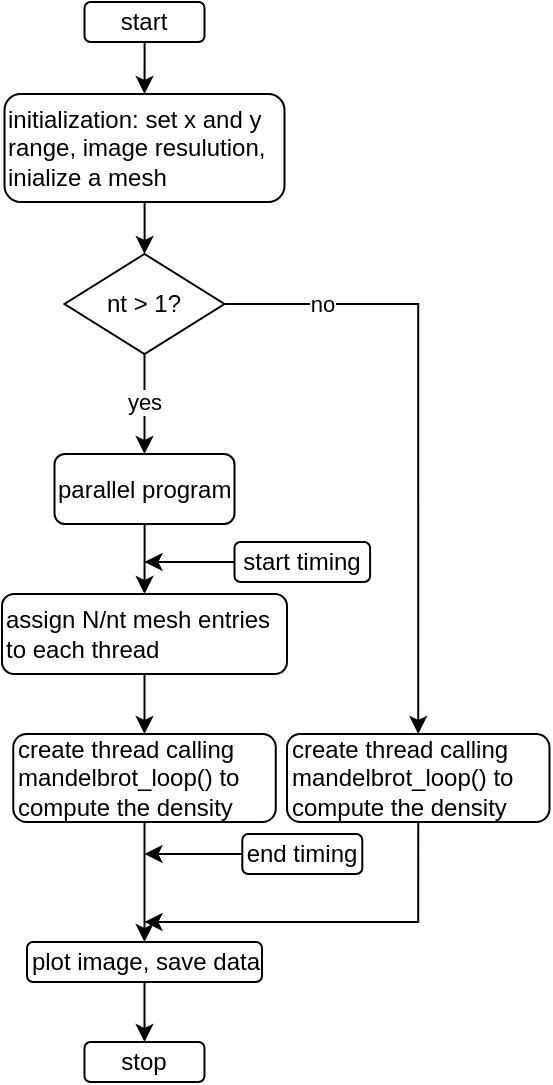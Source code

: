 <mxfile version="20.4.0" type="device"><diagram id="C5RBs43oDa-KdzZeNtuy" name="Page-1"><mxGraphModel dx="291" dy="1334" grid="1" gridSize="10" guides="1" tooltips="1" connect="1" arrows="1" fold="1" page="1" pageScale="1" pageWidth="827" pageHeight="1169" math="0" shadow="0"><root><mxCell id="WIyWlLk6GJQsqaUBKTNV-0"/><mxCell id="WIyWlLk6GJQsqaUBKTNV-1" parent="WIyWlLk6GJQsqaUBKTNV-0"/><mxCell id="HEy1hSbuqNCwl9VXHBg0-3" style="edgeStyle=orthogonalEdgeStyle;rounded=0;orthogonalLoop=1;jettySize=auto;html=1;align=left;" parent="WIyWlLk6GJQsqaUBKTNV-1" source="HEy1hSbuqNCwl9VXHBg0-4" edge="1"><mxGeometry relative="1" as="geometry"><mxPoint x="131.25" y="-974" as="targetPoint"/></mxGeometry></mxCell><mxCell id="HEy1hSbuqNCwl9VXHBg0-4" value="initialization: set x and y range, image resulution, inialize a mesh" style="rounded=1;whiteSpace=wrap;html=1;fontSize=12;glass=0;strokeWidth=1;shadow=0;align=left;" parent="WIyWlLk6GJQsqaUBKTNV-1" vertex="1"><mxGeometry x="61.25" y="-1054" width="140" height="54" as="geometry"/></mxCell><mxCell id="HEy1hSbuqNCwl9VXHBg0-5" value="yes" style="edgeStyle=orthogonalEdgeStyle;rounded=0;orthogonalLoop=1;jettySize=auto;html=1;entryX=0.5;entryY=0;entryDx=0;entryDy=0;fontFamily=Helvetica;" parent="WIyWlLk6GJQsqaUBKTNV-1" source="HEy1hSbuqNCwl9VXHBg0-6" target="HEy1hSbuqNCwl9VXHBg0-8" edge="1"><mxGeometry x="-0.04" relative="1" as="geometry"><mxPoint as="offset"/></mxGeometry></mxCell><mxCell id="HEy1hSbuqNCwl9VXHBg0-13" value="no" style="edgeStyle=orthogonalEdgeStyle;rounded=0;orthogonalLoop=1;jettySize=auto;html=1;exitX=1;exitY=0.5;exitDx=0;exitDy=0;entryX=0.5;entryY=0;entryDx=0;entryDy=0;" parent="WIyWlLk6GJQsqaUBKTNV-1" source="HEy1hSbuqNCwl9VXHBg0-6" target="HEy1hSbuqNCwl9VXHBg0-25" edge="1"><mxGeometry x="-0.687" relative="1" as="geometry"><mxPoint x="291.25" y="-732" as="targetPoint"/><mxPoint as="offset"/></mxGeometry></mxCell><mxCell id="HEy1hSbuqNCwl9VXHBg0-6" value="nt &amp;gt; 1?" style="rhombus;whiteSpace=wrap;html=1;align=center;" parent="WIyWlLk6GJQsqaUBKTNV-1" vertex="1"><mxGeometry x="91.25" y="-974" width="80" height="50" as="geometry"/></mxCell><mxCell id="HEy1hSbuqNCwl9VXHBg0-7" style="edgeStyle=orthogonalEdgeStyle;rounded=0;orthogonalLoop=1;jettySize=auto;html=1;entryX=0.5;entryY=0;entryDx=0;entryDy=0;" parent="WIyWlLk6GJQsqaUBKTNV-1" source="HEy1hSbuqNCwl9VXHBg0-8" target="HEy1hSbuqNCwl9VXHBg0-9" edge="1"><mxGeometry relative="1" as="geometry"/></mxCell><mxCell id="HEy1hSbuqNCwl9VXHBg0-8" value="parallel program" style="rounded=1;whiteSpace=wrap;html=1;align=left;" parent="WIyWlLk6GJQsqaUBKTNV-1" vertex="1"><mxGeometry x="86.25" y="-874" width="90" height="35" as="geometry"/></mxCell><mxCell id="HEy1hSbuqNCwl9VXHBg0-15" style="edgeStyle=orthogonalEdgeStyle;rounded=0;orthogonalLoop=1;jettySize=auto;html=1;entryX=0.5;entryY=0;entryDx=0;entryDy=0;" parent="WIyWlLk6GJQsqaUBKTNV-1" source="HEy1hSbuqNCwl9VXHBg0-9" target="HEy1hSbuqNCwl9VXHBg0-14" edge="1"><mxGeometry relative="1" as="geometry"/></mxCell><mxCell id="HEy1hSbuqNCwl9VXHBg0-9" value="assign N/nt mesh entries to each thread&amp;nbsp;" style="rounded=1;whiteSpace=wrap;html=1;align=left;" parent="WIyWlLk6GJQsqaUBKTNV-1" vertex="1"><mxGeometry x="60" y="-804" width="142.5" height="40" as="geometry"/></mxCell><mxCell id="HEy1hSbuqNCwl9VXHBg0-10" style="edgeStyle=orthogonalEdgeStyle;rounded=0;orthogonalLoop=1;jettySize=auto;html=1;entryX=0.5;entryY=0;entryDx=0;entryDy=0;fontFamily=Helvetica;" parent="WIyWlLk6GJQsqaUBKTNV-1" source="HEy1hSbuqNCwl9VXHBg0-11" target="HEy1hSbuqNCwl9VXHBg0-4" edge="1"><mxGeometry relative="1" as="geometry"/></mxCell><mxCell id="HEy1hSbuqNCwl9VXHBg0-11" value="start" style="rounded=1;whiteSpace=wrap;html=1;align=center;" parent="WIyWlLk6GJQsqaUBKTNV-1" vertex="1"><mxGeometry x="101.25" y="-1100" width="60" height="20" as="geometry"/></mxCell><mxCell id="HEy1hSbuqNCwl9VXHBg0-18" style="edgeStyle=orthogonalEdgeStyle;rounded=0;orthogonalLoop=1;jettySize=auto;html=1;entryX=0.5;entryY=0;entryDx=0;entryDy=0;" parent="WIyWlLk6GJQsqaUBKTNV-1" source="HEy1hSbuqNCwl9VXHBg0-14" target="HEy1hSbuqNCwl9VXHBg0-21" edge="1"><mxGeometry relative="1" as="geometry"><mxPoint x="131.26" y="-660" as="targetPoint"/></mxGeometry></mxCell><mxCell id="HEy1hSbuqNCwl9VXHBg0-14" value="create thread calling mandelbrot_loop() to compute the density" style="rounded=1;whiteSpace=wrap;html=1;align=left;" parent="WIyWlLk6GJQsqaUBKTNV-1" vertex="1"><mxGeometry x="65.63" y="-734" width="131.25" height="44" as="geometry"/></mxCell><mxCell id="HEy1hSbuqNCwl9VXHBg0-19" value="stop" style="rounded=1;whiteSpace=wrap;html=1;align=center;" parent="WIyWlLk6GJQsqaUBKTNV-1" vertex="1"><mxGeometry x="101.24" y="-580" width="60" height="20" as="geometry"/></mxCell><mxCell id="HEy1hSbuqNCwl9VXHBg0-32" style="edgeStyle=orthogonalEdgeStyle;rounded=0;orthogonalLoop=1;jettySize=auto;html=1;entryX=0.5;entryY=0;entryDx=0;entryDy=0;" parent="WIyWlLk6GJQsqaUBKTNV-1" source="HEy1hSbuqNCwl9VXHBg0-21" target="HEy1hSbuqNCwl9VXHBg0-19" edge="1"><mxGeometry relative="1" as="geometry"/></mxCell><mxCell id="HEy1hSbuqNCwl9VXHBg0-21" value="plot image, save data" style="rounded=1;whiteSpace=wrap;html=1;fontFamily=Helvetica;" parent="WIyWlLk6GJQsqaUBKTNV-1" vertex="1"><mxGeometry x="72.5" y="-630" width="117.5" height="20" as="geometry"/></mxCell><mxCell id="HEy1hSbuqNCwl9VXHBg0-25" value="create thread calling mandelbrot_loop() to compute the density" style="rounded=1;whiteSpace=wrap;html=1;align=left;" parent="WIyWlLk6GJQsqaUBKTNV-1" vertex="1"><mxGeometry x="202.5" y="-734" width="131.25" height="44" as="geometry"/></mxCell><mxCell id="HEy1hSbuqNCwl9VXHBg0-39" style="edgeStyle=orthogonalEdgeStyle;rounded=0;orthogonalLoop=1;jettySize=auto;html=1;" parent="WIyWlLk6GJQsqaUBKTNV-1" source="HEy1hSbuqNCwl9VXHBg0-38" edge="1"><mxGeometry relative="1" as="geometry"><mxPoint x="131.25" y="-820" as="targetPoint"/></mxGeometry></mxCell><mxCell id="HEy1hSbuqNCwl9VXHBg0-38" value="start timing" style="rounded=1;whiteSpace=wrap;html=1;" parent="WIyWlLk6GJQsqaUBKTNV-1" vertex="1"><mxGeometry x="176.25" y="-830" width="67.8" height="20" as="geometry"/></mxCell><mxCell id="HEy1hSbuqNCwl9VXHBg0-43" style="edgeStyle=orthogonalEdgeStyle;rounded=0;orthogonalLoop=1;jettySize=auto;html=1;" parent="WIyWlLk6GJQsqaUBKTNV-1" source="HEy1hSbuqNCwl9VXHBg0-41" edge="1"><mxGeometry relative="1" as="geometry"><mxPoint x="131.25" y="-674" as="targetPoint"/></mxGeometry></mxCell><mxCell id="HEy1hSbuqNCwl9VXHBg0-41" value="end timing" style="rounded=1;whiteSpace=wrap;html=1;" parent="WIyWlLk6GJQsqaUBKTNV-1" vertex="1"><mxGeometry x="180.15" y="-684" width="60" height="20" as="geometry"/></mxCell><mxCell id="rDsaVr-UojDkS1z_4nnb-2" style="edgeStyle=orthogonalEdgeStyle;rounded=0;orthogonalLoop=1;jettySize=auto;html=1;exitX=0.5;exitY=1;exitDx=0;exitDy=0;" edge="1" parent="WIyWlLk6GJQsqaUBKTNV-1" source="HEy1hSbuqNCwl9VXHBg0-25"><mxGeometry relative="1" as="geometry"><mxPoint x="131.25" y="-640" as="targetPoint"/><mxPoint x="180.15" y="-640" as="sourcePoint"/><Array as="points"><mxPoint x="268" y="-640"/></Array></mxGeometry></mxCell></root></mxGraphModel></diagram></mxfile>